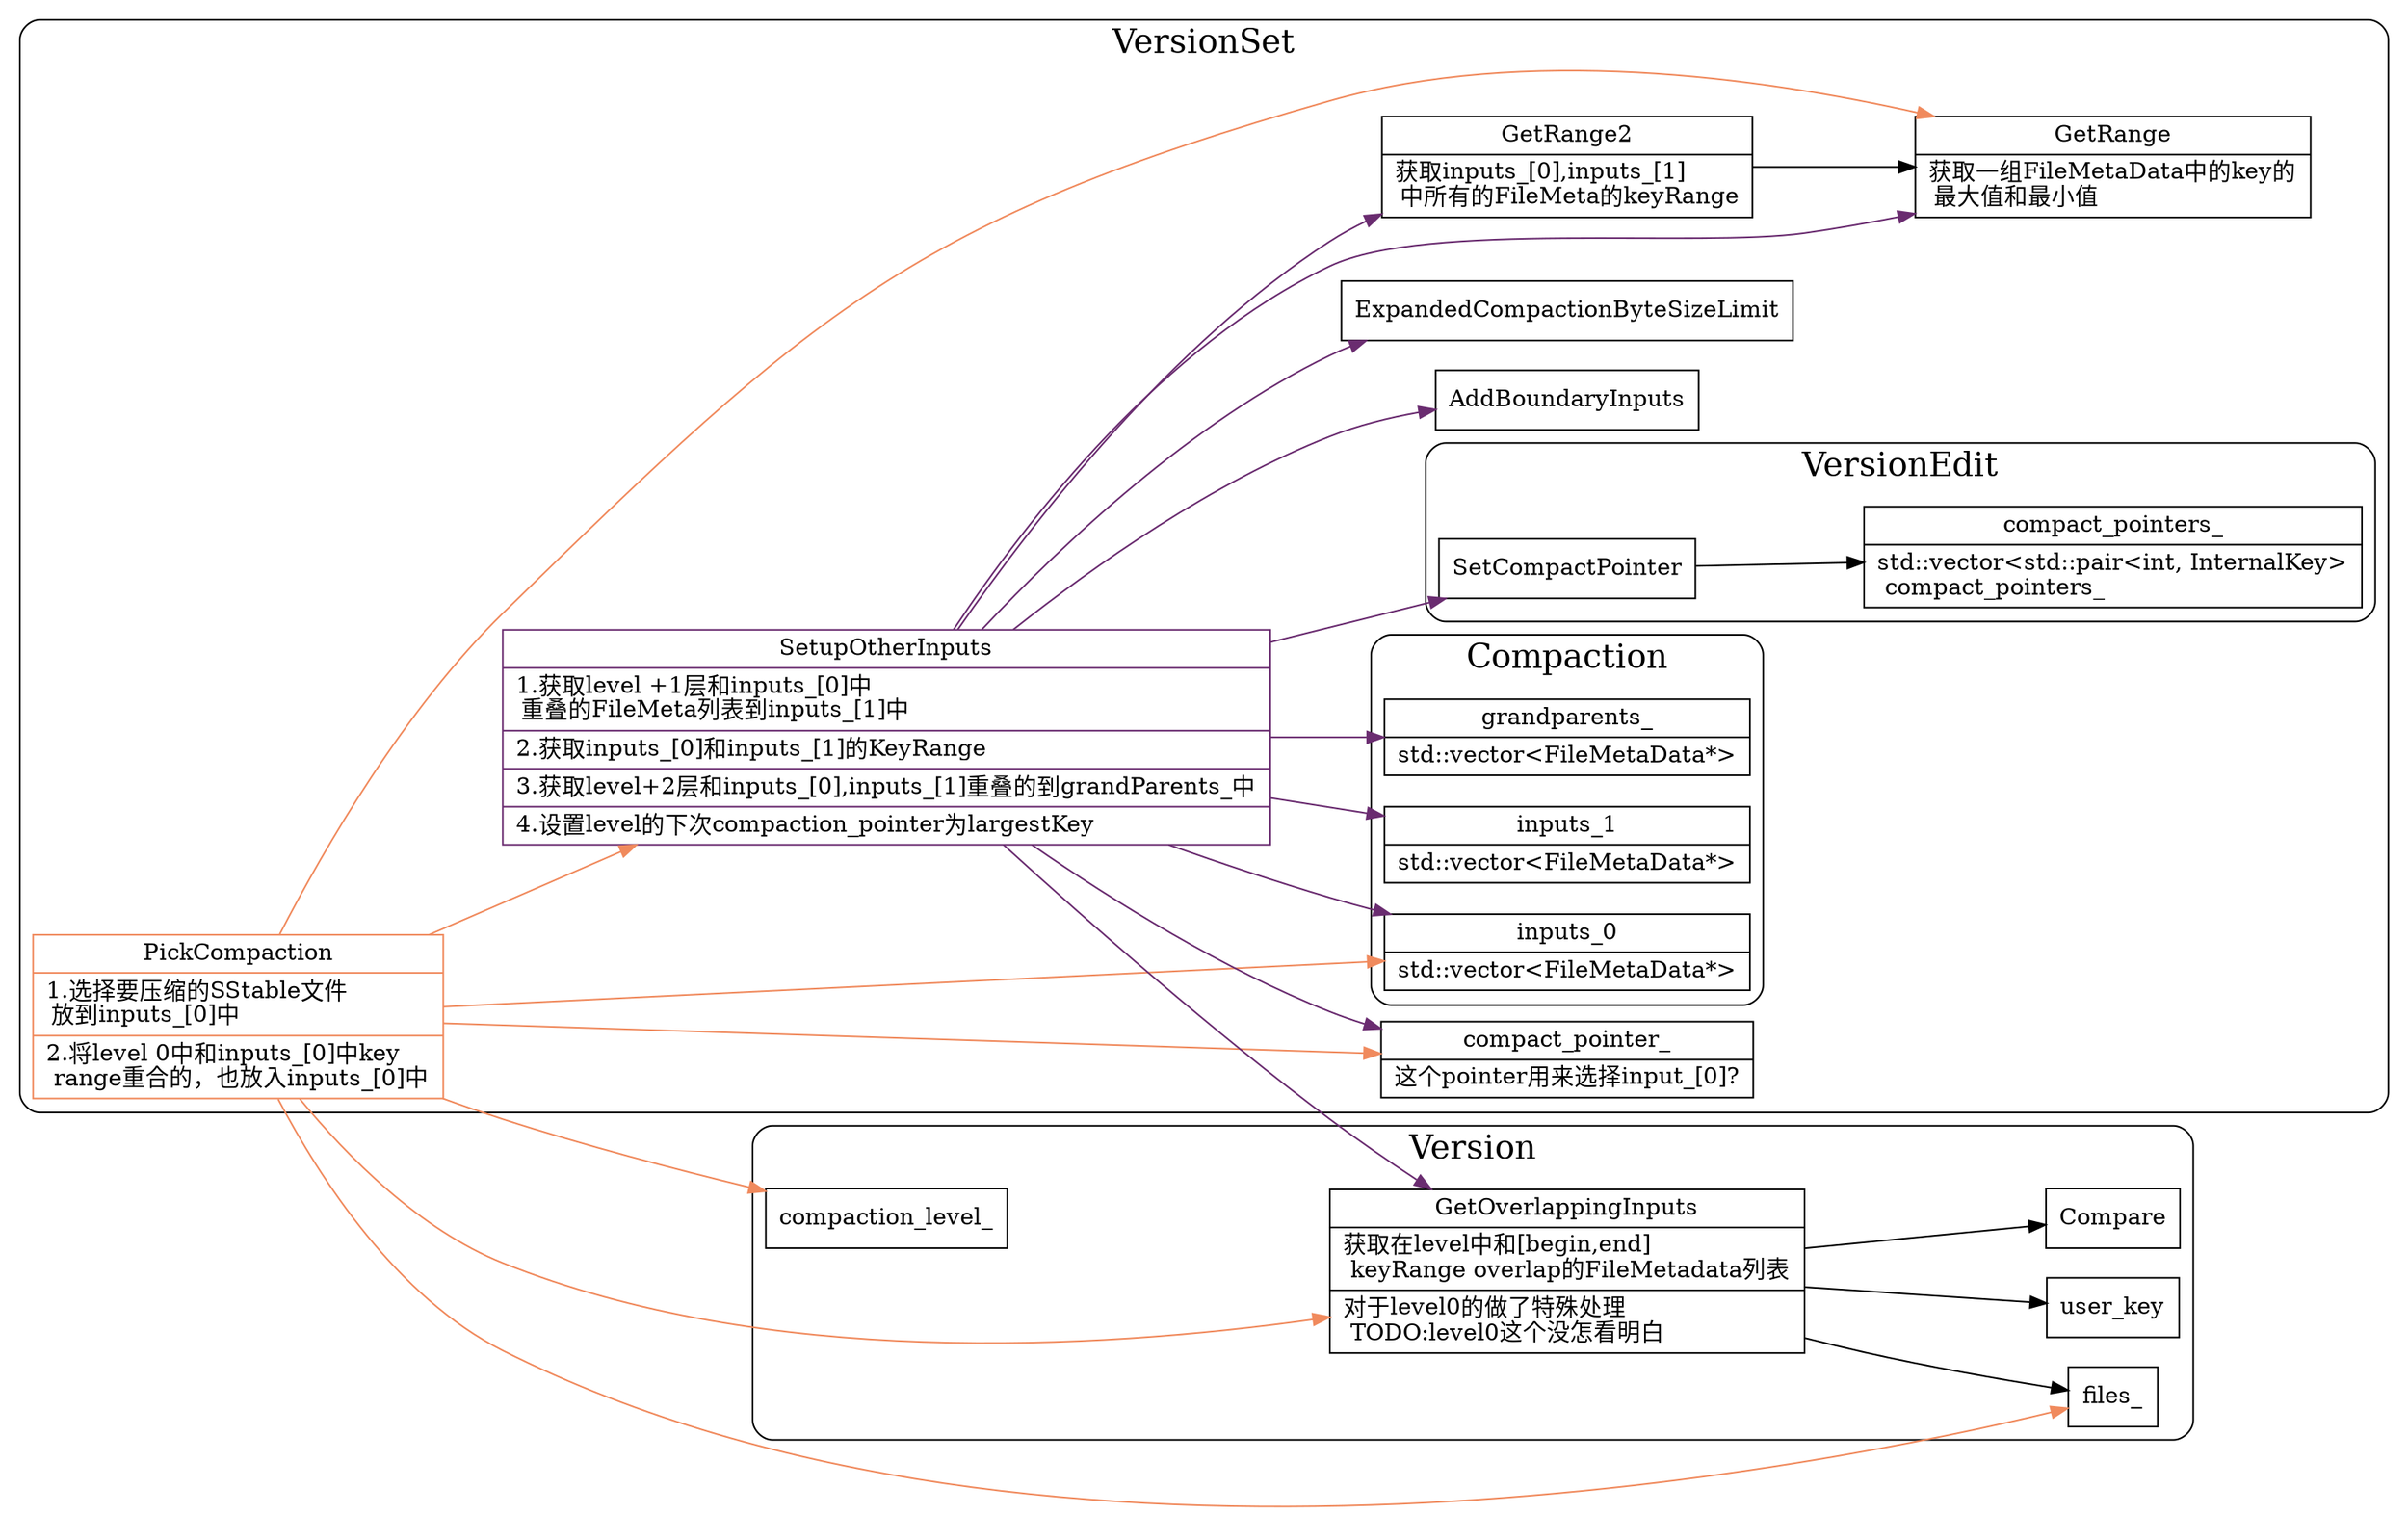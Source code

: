digraph pick_compaction {
  node[shape=box;];
  newrank=true;
  rankdir=LR;
  subgraph cluster_Version {
    graph[label="Version";fontsize=20;style=rounded];
    compaction_level_;
    files_;
    GetOverlappingInputs[
      shape="record";
      label="{{
        GetOverlappingInputs|
        获取在level中和[begin,end]\l 
        keyRange overlap的FileMetadata列表\l|
        对于level0的做了特殊处理\l
        TODO:level0这个没怎看明白\l
      }}";
    ];
    GetOverlappingInputs -> {
      files_;
      user_key;
      Compare;
    };
  };

  subgraph cluster_VersionSet {
    graph[label="VersionSet";fontsize=20;style=rounded];

    subgraph cluster_Compaction {
      graph[label="Compaction";fontsize=20;style=rounded];
      inputs_0[
        shape="record";
        label="{{
          inputs_0|
          std::vector\<FileMetaData*\>
        }}";
      ];
      inputs_1[
        shape="record";
        label="{{
          inputs_1|
          std::vector\<FileMetaData*\>
        }}";
      ];
      grandparents_[
        shape="record";
        label="{{
          grandparents_|
          std::vector\<FileMetaData*\>
        }}";
      ];
    };
    GetRange[
      shape="record";
      label="{{
        GetRange|
        获取一组FileMetaData中的key的\l 
        最大值和最小值\l
      }}";
    ];
    compact_pointer_[
      shape="record";
      label="{{
        compact_pointer_|
        这个pointer用来选择input_[0]?
      }}";
    ];

    PickCompaction[
      shape="record";
      color="#f08a5d";
      label="{{
        PickCompaction|
        1.选择要压缩的SStable文件\l 
        放到inputs_[0]中\l|
        2.将level 0中和inputs_[0]中key \l 
        range重合的，也放入inputs_[0]中\l
      }}";
    ];

    PickCompaction -> {
      compaction_level_;
      compact_pointer_;
      GetOverlappingInputs;
      GetRange;
      SetupOtherInputs;
      files_;
      inputs_0;
    }[color="#f08a5d"];

    SetupOtherInputs[
      shape="record";
      color="#6a2c70"
      label="{{
        SetupOtherInputs|
        1.获取level +1层和inputs_[0]中\l 
        重叠的FileMeta列表到inputs_[1]中\l|
        2.获取inputs_[0]和inputs_[1]的KeyRange\l|
        3.获取level+2层和inputs_[0],inputs_[1]重叠的到grandParents_中\l|
        4.设置level的下次compaction_pointer为largestKey\l
      }}";
    ];
    SetupOtherInputs -> {
      GetOverlappingInputs;
      GetRange2;
      AddBoundaryInputs;
      ExpandedCompactionByteSizeLimit;
      GetRange;
      SetCompactPointer;
      grandparents_;
      compact_pointer_;
      inputs_0;
      inputs_1;
    }[color="#6a2c70"];

    GetRange2[
      shape="record";
      label="{{
        GetRange2|
        获取inputs_[0],inputs_[1]\l 
        中所有的FileMeta的keyRange\l
      }}";
    ];
    GetRange2 -> GetRange;
    subgraph cluster_VersionEdit{
      graph[label="VersionEdit";fontsize=20;style=rounded];
      SetCompactPointer -> compact_pointers_;
      compact_pointers_[
        shape="record";
        label="{{
          compact_pointers_|
          std::vector\<std::pair\<int, InternalKey\>\l compact_pointers_\l
        }}";
      ];
    };


  };
}
